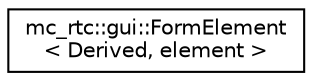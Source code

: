 digraph "Graphical Class Hierarchy"
{
 // INTERACTIVE_SVG=YES
  edge [fontname="Helvetica",fontsize="10",labelfontname="Helvetica",labelfontsize="10"];
  node [fontname="Helvetica",fontsize="10",shape=record];
  rankdir="LR";
  Node0 [label="mc_rtc::gui::FormElement\l\< Derived, element \>",height=0.2,width=0.4,color="black", fillcolor="white", style="filled",URL="$structmc__rtc_1_1gui_1_1FormElement.html"];
}

